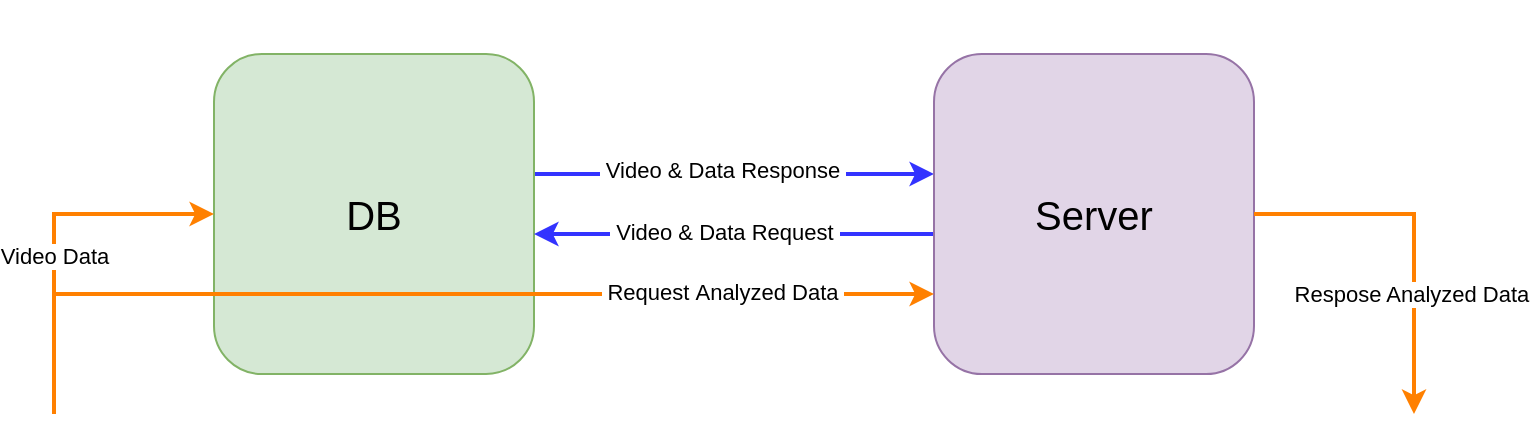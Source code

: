 <mxfile version="22.1.4" type="device">
  <diagram name="페이지-1" id="W81MjS3JdOIW0sK6KqG9">
    <mxGraphModel dx="944" dy="1294" grid="1" gridSize="10" guides="1" tooltips="1" connect="1" arrows="1" fold="1" page="1" pageScale="1" pageWidth="827" pageHeight="1169" math="0" shadow="0">
      <root>
        <mxCell id="0" />
        <mxCell id="1" parent="0" />
        <mxCell id="hTMQAZU4Wzq6zMqW2UKY-20" style="edgeStyle=orthogonalEdgeStyle;rounded=0;orthogonalLoop=1;jettySize=auto;html=1;strokeWidth=2;strokeColor=#3333FF;" parent="1" source="mHtmKmi2NnYr5ayCDyRn-2" edge="1">
          <mxGeometry relative="1" as="geometry">
            <mxPoint x="520" y="100" as="targetPoint" />
            <Array as="points">
              <mxPoint x="520" y="100" />
            </Array>
          </mxGeometry>
        </mxCell>
        <mxCell id="hTMQAZU4Wzq6zMqW2UKY-34" value="&amp;nbsp;Video &amp;amp; Data Response&amp;nbsp;" style="edgeLabel;html=1;align=center;verticalAlign=middle;resizable=0;points=[];" parent="hTMQAZU4Wzq6zMqW2UKY-20" vertex="1" connectable="0">
          <mxGeometry x="-0.08" y="-1" relative="1" as="geometry">
            <mxPoint x="2" y="-3" as="offset" />
          </mxGeometry>
        </mxCell>
        <mxCell id="mHtmKmi2NnYr5ayCDyRn-2" value="&lt;font style=&quot;font-size: 20px;&quot;&gt;DB&lt;/font&gt;" style="whiteSpace=wrap;html=1;aspect=fixed;rounded=1;glass=0;shadow=0;fillColor=#d5e8d4;strokeColor=#82b366;" parent="1" vertex="1">
          <mxGeometry x="160" y="40" width="160" height="160" as="geometry" />
        </mxCell>
        <mxCell id="hTMQAZU4Wzq6zMqW2UKY-19" style="edgeStyle=orthogonalEdgeStyle;rounded=0;orthogonalLoop=1;jettySize=auto;html=1;strokeWidth=2;strokeColor=#3333FF;" parent="1" source="mHtmKmi2NnYr5ayCDyRn-3" edge="1">
          <mxGeometry relative="1" as="geometry">
            <mxPoint x="320" y="130" as="targetPoint" />
            <Array as="points">
              <mxPoint x="320" y="130" />
            </Array>
          </mxGeometry>
        </mxCell>
        <mxCell id="hTMQAZU4Wzq6zMqW2UKY-37" value="&amp;nbsp;Video &amp;amp; Data Request&amp;nbsp;" style="edgeLabel;html=1;align=center;verticalAlign=middle;resizable=0;points=[];" parent="hTMQAZU4Wzq6zMqW2UKY-19" vertex="1" connectable="0">
          <mxGeometry x="-0.083" y="-4" relative="1" as="geometry">
            <mxPoint x="-14" y="3" as="offset" />
          </mxGeometry>
        </mxCell>
        <mxCell id="mHtmKmi2NnYr5ayCDyRn-3" value="&lt;font style=&quot;font-size: 20px;&quot;&gt;Server&lt;/font&gt;" style="whiteSpace=wrap;html=1;aspect=fixed;rounded=1;fillColor=#e1d5e7;strokeColor=#9673a6;" parent="1" vertex="1">
          <mxGeometry x="520" y="40" width="160" height="160" as="geometry" />
        </mxCell>
        <mxCell id="hTMQAZU4Wzq6zMqW2UKY-32" style="edgeStyle=orthogonalEdgeStyle;rounded=0;orthogonalLoop=1;jettySize=auto;html=1;entryX=0;entryY=0.5;entryDx=0;entryDy=0;strokeWidth=2;strokeColor=#FF8000;" parent="1" target="mHtmKmi2NnYr5ayCDyRn-2" edge="1">
          <mxGeometry relative="1" as="geometry">
            <Array as="points">
              <mxPoint x="80" y="120" />
            </Array>
            <mxPoint x="80" y="220" as="sourcePoint" />
          </mxGeometry>
        </mxCell>
        <mxCell id="hTMQAZU4Wzq6zMqW2UKY-33" value="Video Data" style="edgeLabel;html=1;align=center;verticalAlign=middle;resizable=0;points=[];" parent="hTMQAZU4Wzq6zMqW2UKY-32" vertex="1" connectable="0">
          <mxGeometry x="-0.415" relative="1" as="geometry">
            <mxPoint y="-27" as="offset" />
          </mxGeometry>
        </mxCell>
        <mxCell id="hTMQAZU4Wzq6zMqW2UKY-39" style="edgeStyle=orthogonalEdgeStyle;rounded=0;orthogonalLoop=1;jettySize=auto;html=1;strokeWidth=2;strokeColor=#FF8000;" parent="1" edge="1">
          <mxGeometry relative="1" as="geometry">
            <mxPoint x="520" y="160" as="targetPoint" />
            <Array as="points">
              <mxPoint x="80" y="160" />
            </Array>
            <mxPoint x="80" y="220" as="sourcePoint" />
          </mxGeometry>
        </mxCell>
        <mxCell id="hTMQAZU4Wzq6zMqW2UKY-40" value="&amp;nbsp;Request&amp;nbsp;Analyzed Data&amp;nbsp;" style="edgeLabel;html=1;align=center;verticalAlign=middle;resizable=0;points=[];" parent="hTMQAZU4Wzq6zMqW2UKY-39" vertex="1" connectable="0">
          <mxGeometry x="-0.533" y="-2" relative="1" as="geometry">
            <mxPoint x="277" y="-3" as="offset" />
          </mxGeometry>
        </mxCell>
        <mxCell id="hTMQAZU4Wzq6zMqW2UKY-4" value="" style="shape=image;verticalLabelPosition=bottom;labelBackgroundColor=default;verticalAlign=top;aspect=fixed;imageAspect=0;image=https://images.velog.io/images/bonjaski0989/post/e24aa1c8-82dd-4aaa-937c-b2bc13ea3ab0/amazon_ec2.png;clipPath=inset(12.5% 33.33% 39.06% 33.33%);" parent="1" vertex="1">
          <mxGeometry x="490" y="13.32" width="82.45" height="76.68" as="geometry" />
        </mxCell>
        <mxCell id="hTMQAZU4Wzq6zMqW2UKY-8" value="" style="shape=image;verticalLabelPosition=bottom;labelBackgroundColor=default;verticalAlign=top;aspect=fixed;imageAspect=0;image=https://miro.medium.com/v2/resize:fit:300/1*7Uy7Te2Ntb0NKONahotnqg.png;" parent="1" vertex="1">
          <mxGeometry x="140" y="16.66" width="70" height="70" as="geometry" />
        </mxCell>
        <mxCell id="hTMQAZU4Wzq6zMqW2UKY-16" style="edgeStyle=orthogonalEdgeStyle;rounded=0;orthogonalLoop=1;jettySize=auto;html=1;strokeWidth=2;strokeColor=#FF8000;" parent="1" source="mHtmKmi2NnYr5ayCDyRn-3" edge="1">
          <mxGeometry relative="1" as="geometry">
            <Array as="points">
              <mxPoint x="760" y="120" />
            </Array>
            <mxPoint x="760" y="220" as="targetPoint" />
          </mxGeometry>
        </mxCell>
        <mxCell id="hTMQAZU4Wzq6zMqW2UKY-36" value="Respose Analyzed Data&amp;nbsp;" style="edgeLabel;html=1;align=center;verticalAlign=middle;resizable=0;points=[];" parent="hTMQAZU4Wzq6zMqW2UKY-16" vertex="1" connectable="0">
          <mxGeometry x="-0.193" y="1" relative="1" as="geometry">
            <mxPoint x="7" y="41" as="offset" />
          </mxGeometry>
        </mxCell>
      </root>
    </mxGraphModel>
  </diagram>
</mxfile>
